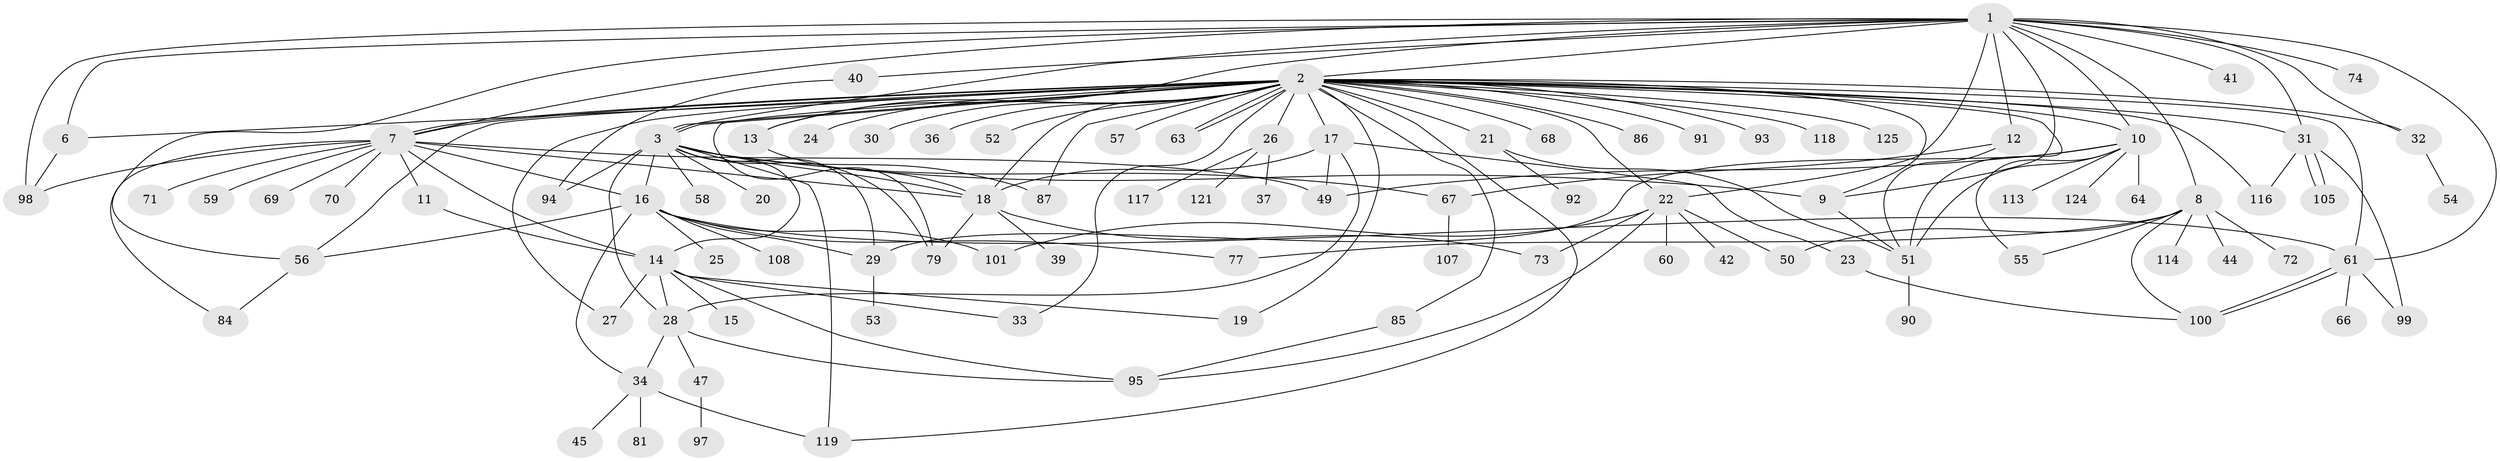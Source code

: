 // Generated by graph-tools (version 1.1) at 2025/23/03/03/25 07:23:53]
// undirected, 95 vertices, 156 edges
graph export_dot {
graph [start="1"]
  node [color=gray90,style=filled];
  1 [super="+5"];
  2 [super="+4"];
  3 [super="+110"];
  6 [super="+83"];
  7 [super="+43"];
  8 [super="+38"];
  9 [super="+75"];
  10 [super="+46"];
  11 [super="+103"];
  12;
  13 [super="+88"];
  14 [super="+62"];
  15;
  16 [super="+102"];
  17;
  18 [super="+76"];
  19;
  20;
  21 [super="+78"];
  22 [super="+65"];
  23;
  24;
  25;
  26 [super="+48"];
  27;
  28 [super="+35"];
  29;
  30;
  31 [super="+82"];
  32 [super="+96"];
  33 [super="+115"];
  34;
  36 [super="+120"];
  37 [super="+123"];
  39;
  40 [super="+122"];
  41;
  42;
  44;
  45;
  47;
  49 [super="+89"];
  50;
  51 [super="+109"];
  52;
  53;
  54;
  55;
  56 [super="+80"];
  57;
  58;
  59;
  60;
  61 [super="+111"];
  63 [super="+112"];
  64;
  66;
  67;
  68;
  69;
  70;
  71;
  72;
  73 [super="+104"];
  74;
  77;
  79;
  81;
  84;
  85;
  86;
  87;
  90;
  91;
  92;
  93;
  94;
  95 [super="+106"];
  97;
  98;
  99;
  100;
  101;
  105;
  107;
  108;
  113;
  114;
  116;
  117;
  118;
  119;
  121;
  124;
  125;
  1 -- 2;
  1 -- 6;
  1 -- 8;
  1 -- 10;
  1 -- 22;
  1 -- 32;
  1 -- 40;
  1 -- 41;
  1 -- 56;
  1 -- 61;
  1 -- 74;
  1 -- 98;
  1 -- 3;
  1 -- 12;
  1 -- 31;
  1 -- 7;
  1 -- 9;
  1 -- 13;
  2 -- 3;
  2 -- 3;
  2 -- 6;
  2 -- 7 [weight=2];
  2 -- 7;
  2 -- 9;
  2 -- 10 [weight=2];
  2 -- 13;
  2 -- 17;
  2 -- 18;
  2 -- 19;
  2 -- 21;
  2 -- 22;
  2 -- 24;
  2 -- 27;
  2 -- 30;
  2 -- 31;
  2 -- 33;
  2 -- 36;
  2 -- 51;
  2 -- 52;
  2 -- 57;
  2 -- 61;
  2 -- 63;
  2 -- 63;
  2 -- 68;
  2 -- 79;
  2 -- 85;
  2 -- 86;
  2 -- 87;
  2 -- 91;
  2 -- 93;
  2 -- 116;
  2 -- 118;
  2 -- 119;
  2 -- 125;
  2 -- 26;
  2 -- 32;
  2 -- 56;
  3 -- 14;
  3 -- 16;
  3 -- 18;
  3 -- 20;
  3 -- 28;
  3 -- 29;
  3 -- 58;
  3 -- 67;
  3 -- 79;
  3 -- 87;
  3 -- 94;
  3 -- 119;
  3 -- 9;
  6 -- 98;
  7 -- 11;
  7 -- 14;
  7 -- 16;
  7 -- 49;
  7 -- 59;
  7 -- 84;
  7 -- 98;
  7 -- 69;
  7 -- 70;
  7 -- 71;
  7 -- 18;
  8 -- 44;
  8 -- 50;
  8 -- 55;
  8 -- 100;
  8 -- 114;
  8 -- 72;
  8 -- 77;
  9 -- 51;
  10 -- 29;
  10 -- 51;
  10 -- 64;
  10 -- 124;
  10 -- 49;
  10 -- 113;
  10 -- 55;
  11 -- 14;
  12 -- 51;
  12 -- 67;
  13 -- 18;
  14 -- 15;
  14 -- 19;
  14 -- 27;
  14 -- 28;
  14 -- 95;
  14 -- 33;
  16 -- 25;
  16 -- 29;
  16 -- 34;
  16 -- 56;
  16 -- 61;
  16 -- 77;
  16 -- 101;
  16 -- 108;
  17 -- 18;
  17 -- 23;
  17 -- 49;
  17 -- 28;
  18 -- 39;
  18 -- 73;
  18 -- 79;
  21 -- 51;
  21 -- 92;
  22 -- 42;
  22 -- 50;
  22 -- 60;
  22 -- 73;
  22 -- 95;
  22 -- 101;
  23 -- 100;
  26 -- 37;
  26 -- 117;
  26 -- 121;
  28 -- 34;
  28 -- 47;
  28 -- 95;
  29 -- 53;
  31 -- 99;
  31 -- 105;
  31 -- 105;
  31 -- 116;
  32 -- 54;
  34 -- 45;
  34 -- 81;
  34 -- 119;
  40 -- 94;
  47 -- 97;
  51 -- 90;
  56 -- 84;
  61 -- 66;
  61 -- 99;
  61 -- 100;
  61 -- 100;
  67 -- 107;
  85 -- 95;
}
